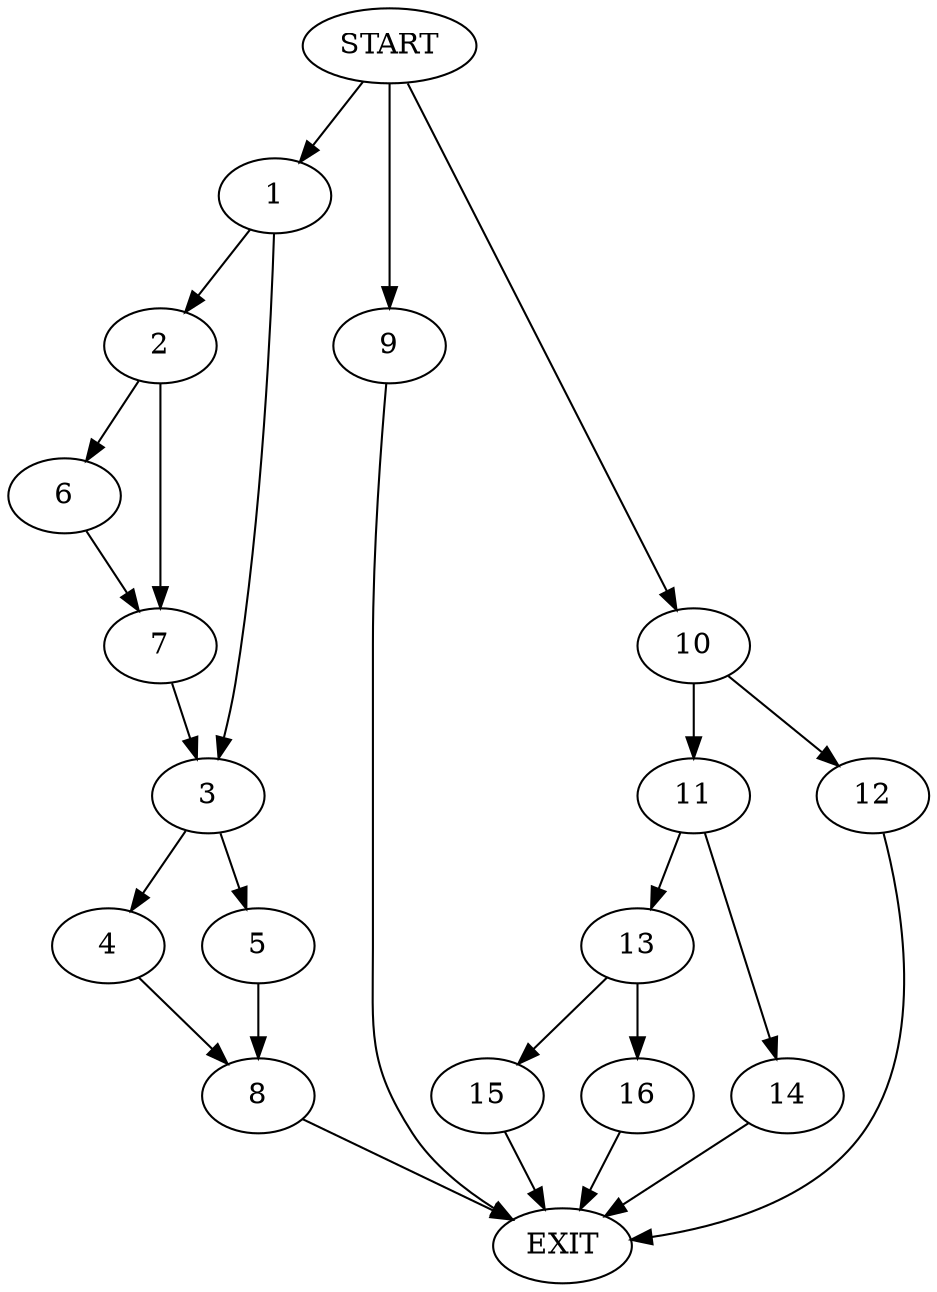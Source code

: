 digraph {
0 [label="START"]
17 [label="EXIT"]
0 -> 1
1 -> 2
1 -> 3
3 -> 4
3 -> 5
2 -> 6
2 -> 7
7 -> 3
6 -> 7
4 -> 8
5 -> 8
8 -> 17
0 -> 9
9 -> 17
0 -> 10
10 -> 11
10 -> 12
12 -> 17
11 -> 13
11 -> 14
13 -> 15
13 -> 16
14 -> 17
16 -> 17
15 -> 17
}
